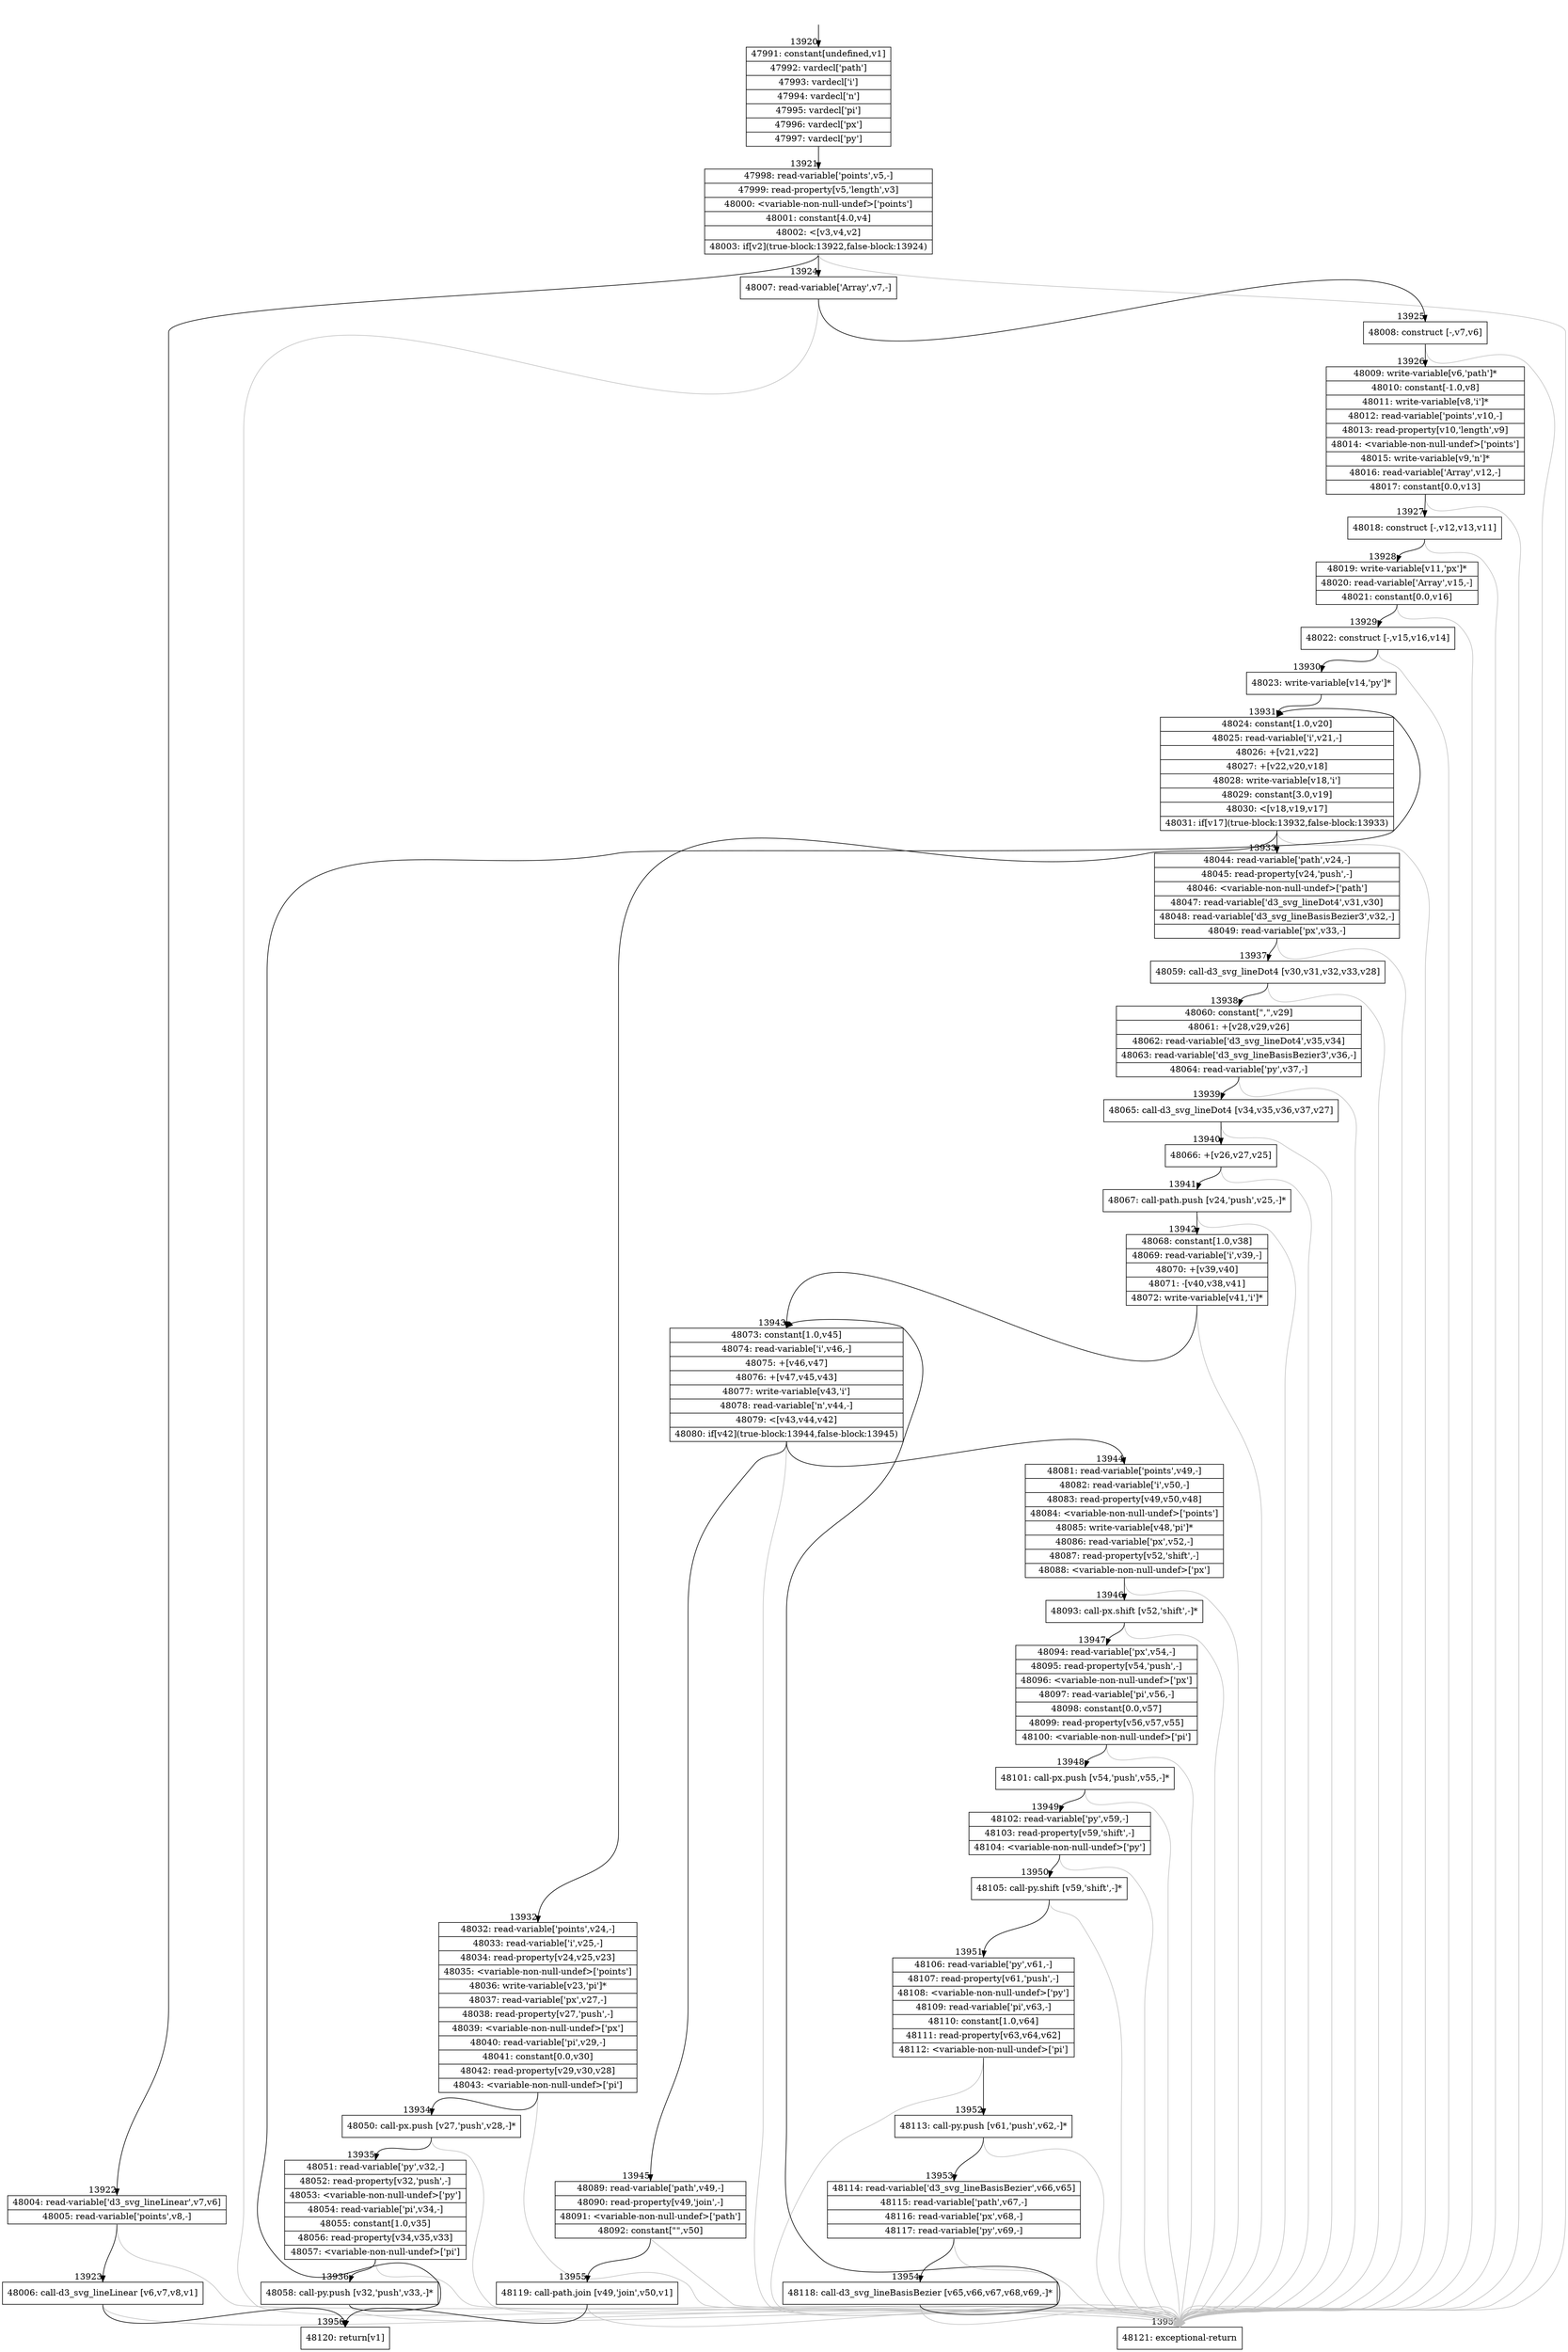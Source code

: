 digraph {
rankdir="TD"
BB_entry1289[shape=none,label=""];
BB_entry1289 -> BB13920 [tailport=s, headport=n, headlabel="    13920"]
BB13920 [shape=record label="{47991: constant[undefined,v1]|47992: vardecl['path']|47993: vardecl['i']|47994: vardecl['n']|47995: vardecl['pi']|47996: vardecl['px']|47997: vardecl['py']}" ] 
BB13920 -> BB13921 [tailport=s, headport=n, headlabel="      13921"]
BB13921 [shape=record label="{47998: read-variable['points',v5,-]|47999: read-property[v5,'length',v3]|48000: \<variable-non-null-undef\>['points']|48001: constant[4.0,v4]|48002: \<[v3,v4,v2]|48003: if[v2](true-block:13922,false-block:13924)}" ] 
BB13921 -> BB13922 [tailport=s, headport=n, headlabel="      13922"]
BB13921 -> BB13924 [tailport=s, headport=n, headlabel="      13924"]
BB13921 -> BB13957 [tailport=s, headport=n, color=gray, headlabel="      13957"]
BB13922 [shape=record label="{48004: read-variable['d3_svg_lineLinear',v7,v6]|48005: read-variable['points',v8,-]}" ] 
BB13922 -> BB13923 [tailport=s, headport=n, headlabel="      13923"]
BB13922 -> BB13957 [tailport=s, headport=n, color=gray]
BB13923 [shape=record label="{48006: call-d3_svg_lineLinear [v6,v7,v8,v1]}" ] 
BB13923 -> BB13956 [tailport=s, headport=n, headlabel="      13956"]
BB13923 -> BB13957 [tailport=s, headport=n, color=gray]
BB13924 [shape=record label="{48007: read-variable['Array',v7,-]}" ] 
BB13924 -> BB13925 [tailport=s, headport=n, headlabel="      13925"]
BB13924 -> BB13957 [tailport=s, headport=n, color=gray]
BB13925 [shape=record label="{48008: construct [-,v7,v6]}" ] 
BB13925 -> BB13926 [tailport=s, headport=n, headlabel="      13926"]
BB13925 -> BB13957 [tailport=s, headport=n, color=gray]
BB13926 [shape=record label="{48009: write-variable[v6,'path']*|48010: constant[-1.0,v8]|48011: write-variable[v8,'i']*|48012: read-variable['points',v10,-]|48013: read-property[v10,'length',v9]|48014: \<variable-non-null-undef\>['points']|48015: write-variable[v9,'n']*|48016: read-variable['Array',v12,-]|48017: constant[0.0,v13]}" ] 
BB13926 -> BB13927 [tailport=s, headport=n, headlabel="      13927"]
BB13926 -> BB13957 [tailport=s, headport=n, color=gray]
BB13927 [shape=record label="{48018: construct [-,v12,v13,v11]}" ] 
BB13927 -> BB13928 [tailport=s, headport=n, headlabel="      13928"]
BB13927 -> BB13957 [tailport=s, headport=n, color=gray]
BB13928 [shape=record label="{48019: write-variable[v11,'px']*|48020: read-variable['Array',v15,-]|48021: constant[0.0,v16]}" ] 
BB13928 -> BB13929 [tailport=s, headport=n, headlabel="      13929"]
BB13928 -> BB13957 [tailport=s, headport=n, color=gray]
BB13929 [shape=record label="{48022: construct [-,v15,v16,v14]}" ] 
BB13929 -> BB13930 [tailport=s, headport=n, headlabel="      13930"]
BB13929 -> BB13957 [tailport=s, headport=n, color=gray]
BB13930 [shape=record label="{48023: write-variable[v14,'py']*}" ] 
BB13930 -> BB13931 [tailport=s, headport=n, headlabel="      13931"]
BB13931 [shape=record label="{48024: constant[1.0,v20]|48025: read-variable['i',v21,-]|48026: +[v21,v22]|48027: +[v22,v20,v18]|48028: write-variable[v18,'i']|48029: constant[3.0,v19]|48030: \<[v18,v19,v17]|48031: if[v17](true-block:13932,false-block:13933)}" ] 
BB13931 -> BB13932 [tailport=s, headport=n, headlabel="      13932"]
BB13931 -> BB13933 [tailport=s, headport=n, headlabel="      13933"]
BB13931 -> BB13957 [tailport=s, headport=n, color=gray]
BB13932 [shape=record label="{48032: read-variable['points',v24,-]|48033: read-variable['i',v25,-]|48034: read-property[v24,v25,v23]|48035: \<variable-non-null-undef\>['points']|48036: write-variable[v23,'pi']*|48037: read-variable['px',v27,-]|48038: read-property[v27,'push',-]|48039: \<variable-non-null-undef\>['px']|48040: read-variable['pi',v29,-]|48041: constant[0.0,v30]|48042: read-property[v29,v30,v28]|48043: \<variable-non-null-undef\>['pi']}" ] 
BB13932 -> BB13934 [tailport=s, headport=n, headlabel="      13934"]
BB13932 -> BB13957 [tailport=s, headport=n, color=gray]
BB13933 [shape=record label="{48044: read-variable['path',v24,-]|48045: read-property[v24,'push',-]|48046: \<variable-non-null-undef\>['path']|48047: read-variable['d3_svg_lineDot4',v31,v30]|48048: read-variable['d3_svg_lineBasisBezier3',v32,-]|48049: read-variable['px',v33,-]}" ] 
BB13933 -> BB13937 [tailport=s, headport=n, headlabel="      13937"]
BB13933 -> BB13957 [tailport=s, headport=n, color=gray]
BB13934 [shape=record label="{48050: call-px.push [v27,'push',v28,-]*}" ] 
BB13934 -> BB13935 [tailport=s, headport=n, headlabel="      13935"]
BB13934 -> BB13957 [tailport=s, headport=n, color=gray]
BB13935 [shape=record label="{48051: read-variable['py',v32,-]|48052: read-property[v32,'push',-]|48053: \<variable-non-null-undef\>['py']|48054: read-variable['pi',v34,-]|48055: constant[1.0,v35]|48056: read-property[v34,v35,v33]|48057: \<variable-non-null-undef\>['pi']}" ] 
BB13935 -> BB13936 [tailport=s, headport=n, headlabel="      13936"]
BB13935 -> BB13957 [tailport=s, headport=n, color=gray]
BB13936 [shape=record label="{48058: call-py.push [v32,'push',v33,-]*}" ] 
BB13936 -> BB13931 [tailport=s, headport=n]
BB13936 -> BB13957 [tailport=s, headport=n, color=gray]
BB13937 [shape=record label="{48059: call-d3_svg_lineDot4 [v30,v31,v32,v33,v28]}" ] 
BB13937 -> BB13938 [tailport=s, headport=n, headlabel="      13938"]
BB13937 -> BB13957 [tailport=s, headport=n, color=gray]
BB13938 [shape=record label="{48060: constant[\",\",v29]|48061: +[v28,v29,v26]|48062: read-variable['d3_svg_lineDot4',v35,v34]|48063: read-variable['d3_svg_lineBasisBezier3',v36,-]|48064: read-variable['py',v37,-]}" ] 
BB13938 -> BB13939 [tailport=s, headport=n, headlabel="      13939"]
BB13938 -> BB13957 [tailport=s, headport=n, color=gray]
BB13939 [shape=record label="{48065: call-d3_svg_lineDot4 [v34,v35,v36,v37,v27]}" ] 
BB13939 -> BB13940 [tailport=s, headport=n, headlabel="      13940"]
BB13939 -> BB13957 [tailport=s, headport=n, color=gray]
BB13940 [shape=record label="{48066: +[v26,v27,v25]}" ] 
BB13940 -> BB13941 [tailport=s, headport=n, headlabel="      13941"]
BB13940 -> BB13957 [tailport=s, headport=n, color=gray]
BB13941 [shape=record label="{48067: call-path.push [v24,'push',v25,-]*}" ] 
BB13941 -> BB13942 [tailport=s, headport=n, headlabel="      13942"]
BB13941 -> BB13957 [tailport=s, headport=n, color=gray]
BB13942 [shape=record label="{48068: constant[1.0,v38]|48069: read-variable['i',v39,-]|48070: +[v39,v40]|48071: -[v40,v38,v41]|48072: write-variable[v41,'i']*}" ] 
BB13942 -> BB13943 [tailport=s, headport=n, headlabel="      13943"]
BB13942 -> BB13957 [tailport=s, headport=n, color=gray]
BB13943 [shape=record label="{48073: constant[1.0,v45]|48074: read-variable['i',v46,-]|48075: +[v46,v47]|48076: +[v47,v45,v43]|48077: write-variable[v43,'i']|48078: read-variable['n',v44,-]|48079: \<[v43,v44,v42]|48080: if[v42](true-block:13944,false-block:13945)}" ] 
BB13943 -> BB13944 [tailport=s, headport=n, headlabel="      13944"]
BB13943 -> BB13945 [tailport=s, headport=n, headlabel="      13945"]
BB13943 -> BB13957 [tailport=s, headport=n, color=gray]
BB13944 [shape=record label="{48081: read-variable['points',v49,-]|48082: read-variable['i',v50,-]|48083: read-property[v49,v50,v48]|48084: \<variable-non-null-undef\>['points']|48085: write-variable[v48,'pi']*|48086: read-variable['px',v52,-]|48087: read-property[v52,'shift',-]|48088: \<variable-non-null-undef\>['px']}" ] 
BB13944 -> BB13946 [tailport=s, headport=n, headlabel="      13946"]
BB13944 -> BB13957 [tailport=s, headport=n, color=gray]
BB13945 [shape=record label="{48089: read-variable['path',v49,-]|48090: read-property[v49,'join',-]|48091: \<variable-non-null-undef\>['path']|48092: constant[\"\",v50]}" ] 
BB13945 -> BB13955 [tailport=s, headport=n, headlabel="      13955"]
BB13945 -> BB13957 [tailport=s, headport=n, color=gray]
BB13946 [shape=record label="{48093: call-px.shift [v52,'shift',-]*}" ] 
BB13946 -> BB13947 [tailport=s, headport=n, headlabel="      13947"]
BB13946 -> BB13957 [tailport=s, headport=n, color=gray]
BB13947 [shape=record label="{48094: read-variable['px',v54,-]|48095: read-property[v54,'push',-]|48096: \<variable-non-null-undef\>['px']|48097: read-variable['pi',v56,-]|48098: constant[0.0,v57]|48099: read-property[v56,v57,v55]|48100: \<variable-non-null-undef\>['pi']}" ] 
BB13947 -> BB13948 [tailport=s, headport=n, headlabel="      13948"]
BB13947 -> BB13957 [tailport=s, headport=n, color=gray]
BB13948 [shape=record label="{48101: call-px.push [v54,'push',v55,-]*}" ] 
BB13948 -> BB13949 [tailport=s, headport=n, headlabel="      13949"]
BB13948 -> BB13957 [tailport=s, headport=n, color=gray]
BB13949 [shape=record label="{48102: read-variable['py',v59,-]|48103: read-property[v59,'shift',-]|48104: \<variable-non-null-undef\>['py']}" ] 
BB13949 -> BB13950 [tailport=s, headport=n, headlabel="      13950"]
BB13949 -> BB13957 [tailport=s, headport=n, color=gray]
BB13950 [shape=record label="{48105: call-py.shift [v59,'shift',-]*}" ] 
BB13950 -> BB13951 [tailport=s, headport=n, headlabel="      13951"]
BB13950 -> BB13957 [tailport=s, headport=n, color=gray]
BB13951 [shape=record label="{48106: read-variable['py',v61,-]|48107: read-property[v61,'push',-]|48108: \<variable-non-null-undef\>['py']|48109: read-variable['pi',v63,-]|48110: constant[1.0,v64]|48111: read-property[v63,v64,v62]|48112: \<variable-non-null-undef\>['pi']}" ] 
BB13951 -> BB13952 [tailport=s, headport=n, headlabel="      13952"]
BB13951 -> BB13957 [tailport=s, headport=n, color=gray]
BB13952 [shape=record label="{48113: call-py.push [v61,'push',v62,-]*}" ] 
BB13952 -> BB13953 [tailport=s, headport=n, headlabel="      13953"]
BB13952 -> BB13957 [tailport=s, headport=n, color=gray]
BB13953 [shape=record label="{48114: read-variable['d3_svg_lineBasisBezier',v66,v65]|48115: read-variable['path',v67,-]|48116: read-variable['px',v68,-]|48117: read-variable['py',v69,-]}" ] 
BB13953 -> BB13954 [tailport=s, headport=n, headlabel="      13954"]
BB13953 -> BB13957 [tailport=s, headport=n, color=gray]
BB13954 [shape=record label="{48118: call-d3_svg_lineBasisBezier [v65,v66,v67,v68,v69,-]*}" ] 
BB13954 -> BB13943 [tailport=s, headport=n]
BB13954 -> BB13957 [tailport=s, headport=n, color=gray]
BB13955 [shape=record label="{48119: call-path.join [v49,'join',v50,v1]}" ] 
BB13955 -> BB13956 [tailport=s, headport=n]
BB13955 -> BB13957 [tailport=s, headport=n, color=gray]
BB13956 [shape=record label="{48120: return[v1]}" ] 
BB13957 [shape=record label="{48121: exceptional-return}" ] 
//#$~ 8255
}
